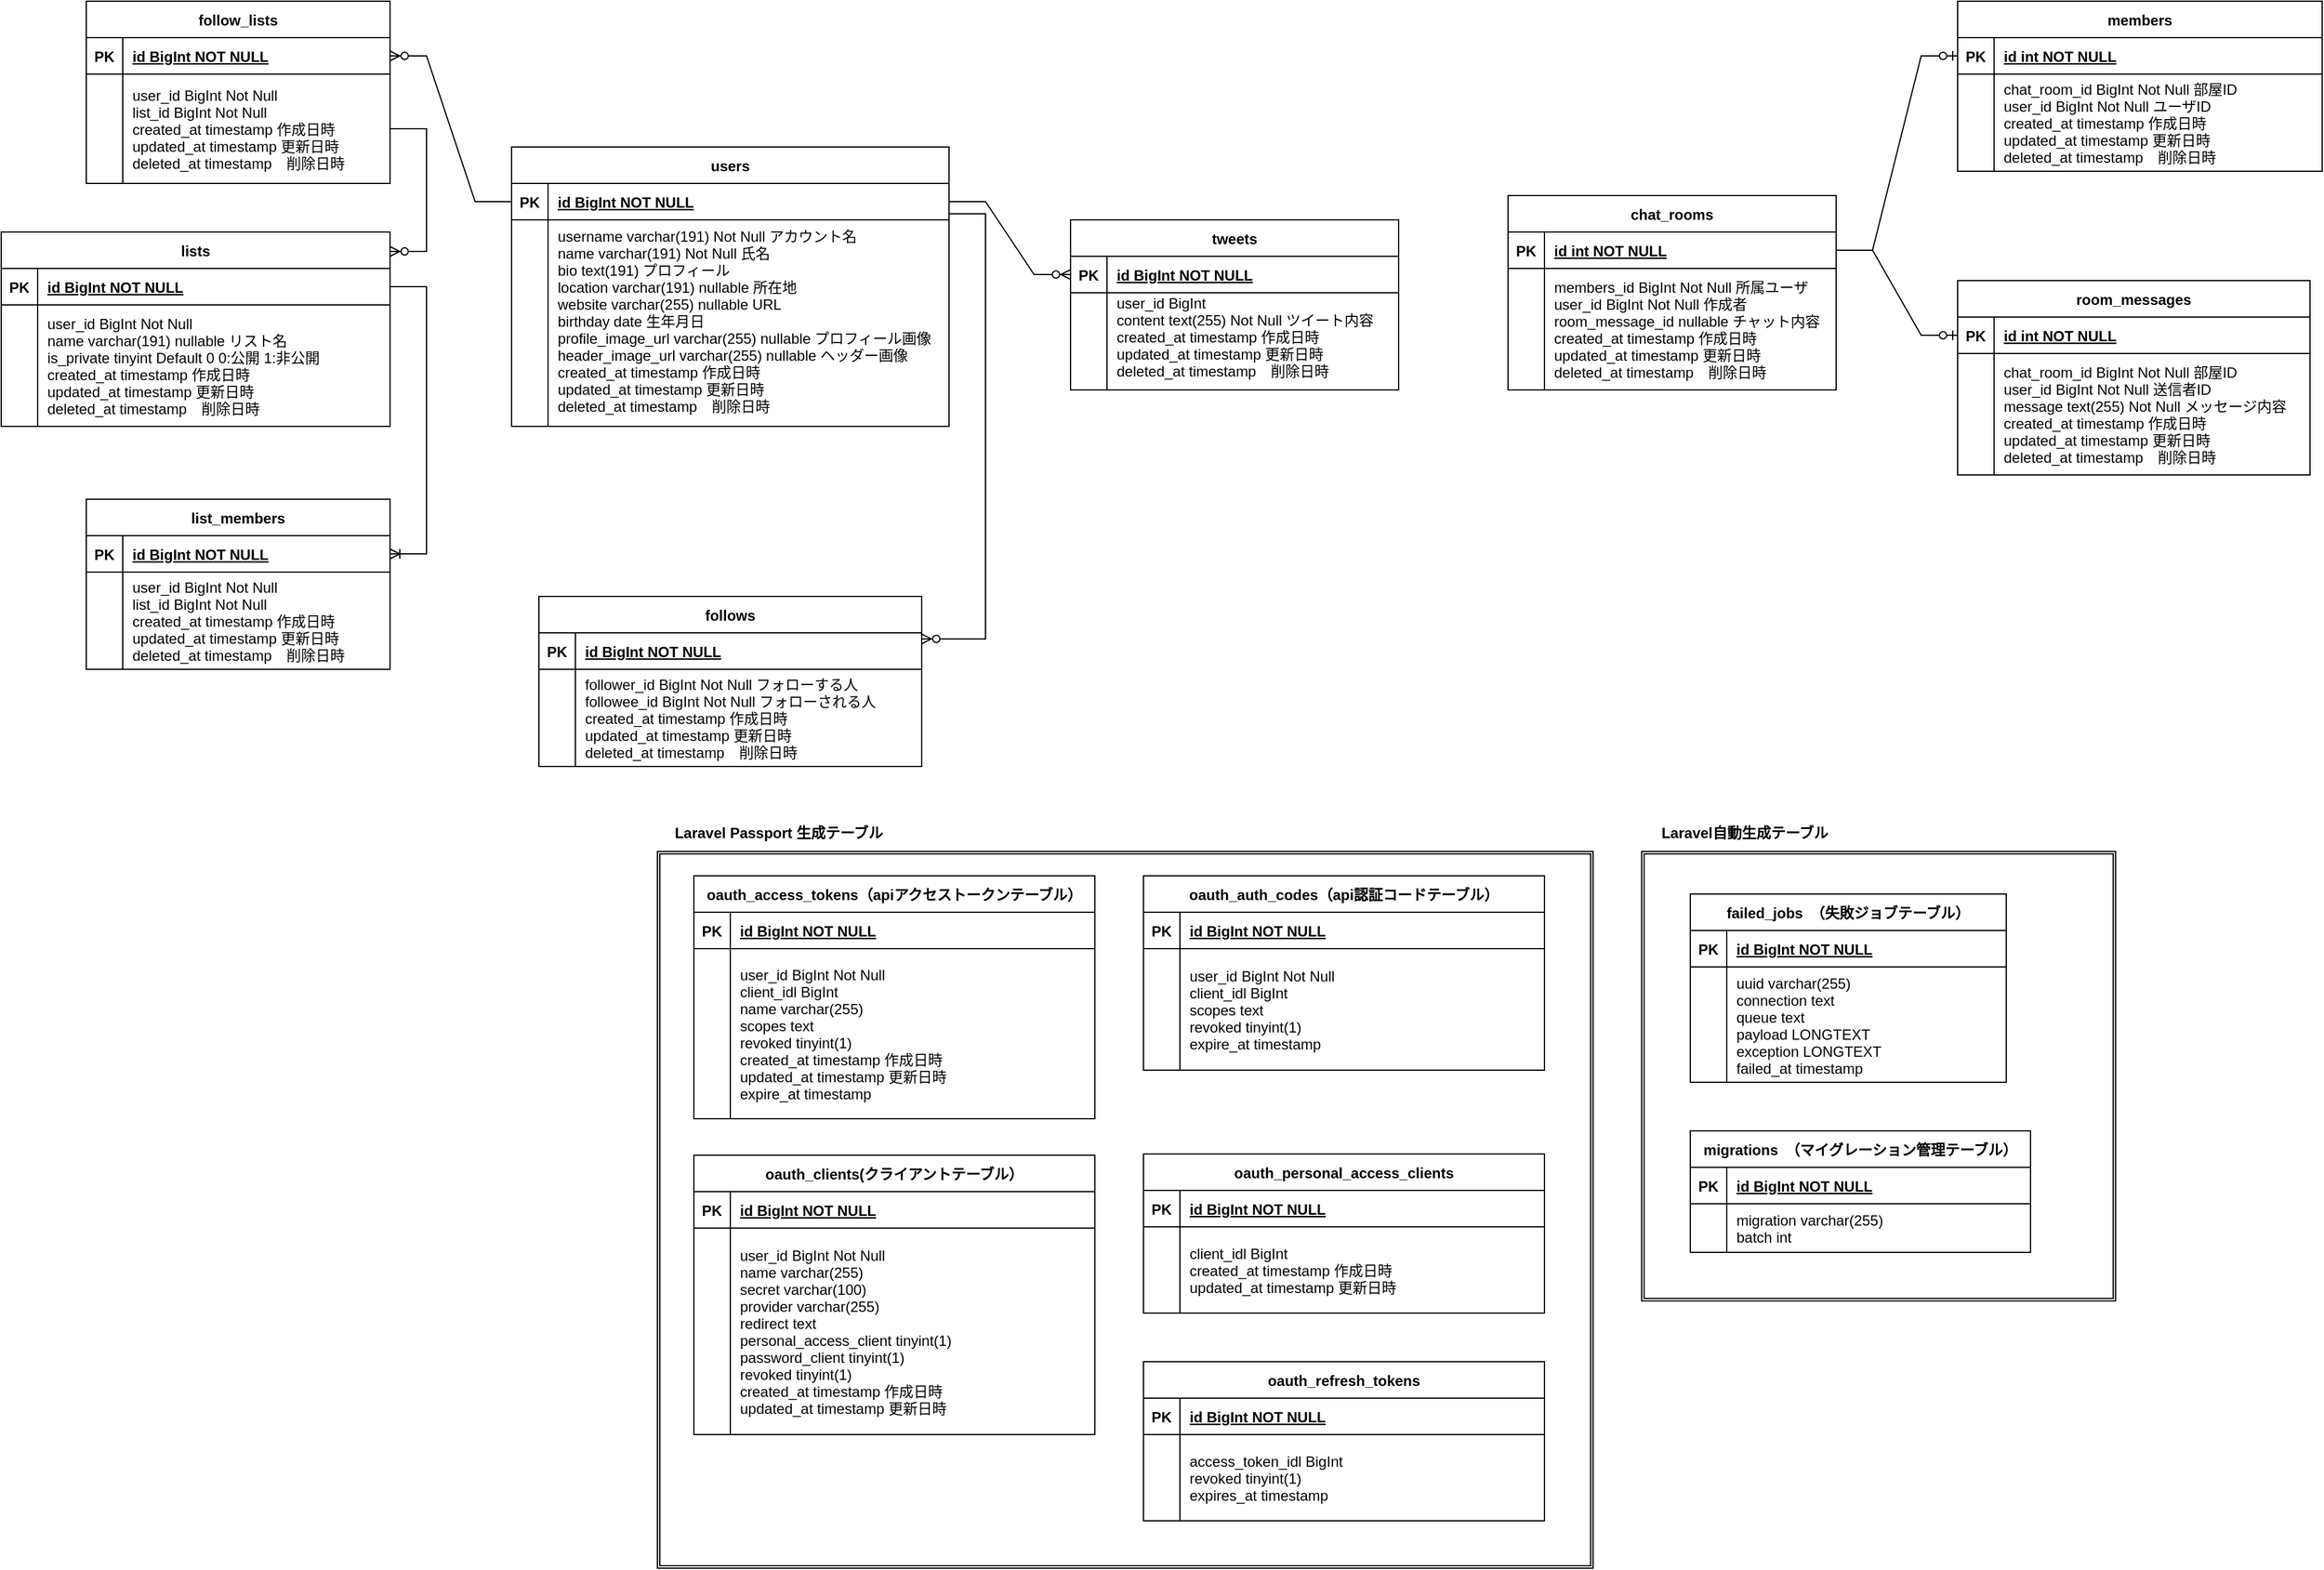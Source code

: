 <mxfile version="22.0.2" type="device">
  <diagram id="R2lEEEUBdFMjLlhIrx00" name="Page-1">
    <mxGraphModel dx="1625" dy="743" grid="1" gridSize="10" guides="1" tooltips="1" connect="1" arrows="1" fold="1" page="1" pageScale="1" pageWidth="850" pageHeight="1100" math="0" shadow="0" extFonts="Permanent Marker^https://fonts.googleapis.com/css?family=Permanent+Marker">
      <root>
        <mxCell id="0" />
        <mxCell id="1" parent="0" />
        <mxCell id="C-vyLk0tnHw3VtMMgP7b-23" value="users" style="shape=table;startSize=30;container=1;collapsible=1;childLayout=tableLayout;fixedRows=1;rowLines=0;fontStyle=1;align=center;resizeLast=1;" parent="1" vertex="1">
          <mxGeometry x="-150" y="220" width="360" height="230" as="geometry" />
        </mxCell>
        <mxCell id="C-vyLk0tnHw3VtMMgP7b-24" value="" style="shape=partialRectangle;collapsible=0;dropTarget=0;pointerEvents=0;fillColor=none;points=[[0,0.5],[1,0.5]];portConstraint=eastwest;top=0;left=0;right=0;bottom=1;" parent="C-vyLk0tnHw3VtMMgP7b-23" vertex="1">
          <mxGeometry y="30" width="360" height="30" as="geometry" />
        </mxCell>
        <mxCell id="C-vyLk0tnHw3VtMMgP7b-25" value="PK" style="shape=partialRectangle;overflow=hidden;connectable=0;fillColor=none;top=0;left=0;bottom=0;right=0;fontStyle=1;" parent="C-vyLk0tnHw3VtMMgP7b-24" vertex="1">
          <mxGeometry width="30" height="30" as="geometry">
            <mxRectangle width="30" height="30" as="alternateBounds" />
          </mxGeometry>
        </mxCell>
        <mxCell id="C-vyLk0tnHw3VtMMgP7b-26" value="id BigInt NOT NULL" style="shape=partialRectangle;overflow=hidden;connectable=0;fillColor=none;top=0;left=0;bottom=0;right=0;align=left;spacingLeft=6;fontStyle=5;" parent="C-vyLk0tnHw3VtMMgP7b-24" vertex="1">
          <mxGeometry x="30" width="330" height="30" as="geometry">
            <mxRectangle width="330" height="30" as="alternateBounds" />
          </mxGeometry>
        </mxCell>
        <mxCell id="C-vyLk0tnHw3VtMMgP7b-27" value="" style="shape=partialRectangle;collapsible=0;dropTarget=0;pointerEvents=0;fillColor=none;points=[[0,0.5],[1,0.5]];portConstraint=eastwest;top=0;left=0;right=0;bottom=0;" parent="C-vyLk0tnHw3VtMMgP7b-23" vertex="1">
          <mxGeometry y="60" width="360" height="170" as="geometry" />
        </mxCell>
        <mxCell id="C-vyLk0tnHw3VtMMgP7b-28" value="" style="shape=partialRectangle;overflow=hidden;connectable=0;fillColor=none;top=0;left=0;bottom=0;right=0;" parent="C-vyLk0tnHw3VtMMgP7b-27" vertex="1">
          <mxGeometry width="30" height="170" as="geometry">
            <mxRectangle width="30" height="170" as="alternateBounds" />
          </mxGeometry>
        </mxCell>
        <mxCell id="C-vyLk0tnHw3VtMMgP7b-29" value="username varchar(191) Not Null アカウント名&#xa;name varchar(191) Not Null 氏名&#xa;bio text(191) プロフィール&#xa;location varchar(191) nullable 所在地&#xa;website varchar(255) nullable URL&#xa;birthday date 生年月日&#xa;profile_image_url varchar(255) nullable プロフィール画像&#xa;header_image_url varchar(255) nullable ヘッダー画像&#xa;created_at timestamp 作成日時&#xa;updated_at timestamp 更新日時&#xa;deleted_at timestamp　削除日時&#xa;" style="shape=partialRectangle;overflow=hidden;connectable=0;fillColor=none;top=0;left=0;bottom=0;right=0;align=left;spacingLeft=6;verticalAlign=top;" parent="C-vyLk0tnHw3VtMMgP7b-27" vertex="1">
          <mxGeometry x="30" width="330" height="170" as="geometry">
            <mxRectangle width="330" height="170" as="alternateBounds" />
          </mxGeometry>
        </mxCell>
        <mxCell id="clYU-NlF_nr-fYcgIuLE-1" value="oauth_access_tokens（apiアクセストークンテーブル）" style="shape=table;startSize=30;container=1;collapsible=1;childLayout=tableLayout;fixedRows=1;rowLines=0;fontStyle=1;align=center;resizeLast=1;" parent="1" vertex="1">
          <mxGeometry y="820" width="330" height="200" as="geometry" />
        </mxCell>
        <mxCell id="clYU-NlF_nr-fYcgIuLE-2" value="" style="shape=partialRectangle;collapsible=0;dropTarget=0;pointerEvents=0;fillColor=none;points=[[0,0.5],[1,0.5]];portConstraint=eastwest;top=0;left=0;right=0;bottom=1;" parent="clYU-NlF_nr-fYcgIuLE-1" vertex="1">
          <mxGeometry y="30" width="330" height="30" as="geometry" />
        </mxCell>
        <mxCell id="clYU-NlF_nr-fYcgIuLE-3" value="PK" style="shape=partialRectangle;overflow=hidden;connectable=0;fillColor=none;top=0;left=0;bottom=0;right=0;fontStyle=1;" parent="clYU-NlF_nr-fYcgIuLE-2" vertex="1">
          <mxGeometry width="30" height="30" as="geometry">
            <mxRectangle width="30" height="30" as="alternateBounds" />
          </mxGeometry>
        </mxCell>
        <mxCell id="clYU-NlF_nr-fYcgIuLE-4" value="id BigInt NOT NULL " style="shape=partialRectangle;overflow=hidden;connectable=0;fillColor=none;top=0;left=0;bottom=0;right=0;align=left;spacingLeft=6;fontStyle=5;" parent="clYU-NlF_nr-fYcgIuLE-2" vertex="1">
          <mxGeometry x="30" width="300" height="30" as="geometry">
            <mxRectangle width="300" height="30" as="alternateBounds" />
          </mxGeometry>
        </mxCell>
        <mxCell id="clYU-NlF_nr-fYcgIuLE-5" value="" style="shape=partialRectangle;collapsible=0;dropTarget=0;pointerEvents=0;fillColor=none;points=[[0,0.5],[1,0.5]];portConstraint=eastwest;top=0;left=0;right=0;bottom=0;" parent="clYU-NlF_nr-fYcgIuLE-1" vertex="1">
          <mxGeometry y="60" width="330" height="140" as="geometry" />
        </mxCell>
        <mxCell id="clYU-NlF_nr-fYcgIuLE-6" value="" style="shape=partialRectangle;overflow=hidden;connectable=0;fillColor=none;top=0;left=0;bottom=0;right=0;" parent="clYU-NlF_nr-fYcgIuLE-5" vertex="1">
          <mxGeometry width="30" height="140" as="geometry">
            <mxRectangle width="30" height="140" as="alternateBounds" />
          </mxGeometry>
        </mxCell>
        <mxCell id="clYU-NlF_nr-fYcgIuLE-7" value="user_id BigInt Not Null&#xa;client_idl BigInt &#xa;name varchar(255)&#xa;scopes text&#xa;revoked tinyint(1) &#xa;created_at timestamp 作成日時&#xa;updated_at timestamp 更新日時&#xa;expire_at timestamp　" style="shape=partialRectangle;overflow=hidden;connectable=0;fillColor=none;top=0;left=0;bottom=0;right=0;align=left;spacingLeft=6;" parent="clYU-NlF_nr-fYcgIuLE-5" vertex="1">
          <mxGeometry x="30" width="300" height="140" as="geometry">
            <mxRectangle width="300" height="140" as="alternateBounds" />
          </mxGeometry>
        </mxCell>
        <mxCell id="clYU-NlF_nr-fYcgIuLE-8" value="oauth_auth_codes（api認証コードテーブル）" style="shape=table;startSize=30;container=1;collapsible=1;childLayout=tableLayout;fixedRows=1;rowLines=0;fontStyle=1;align=center;resizeLast=1;" parent="1" vertex="1">
          <mxGeometry x="370" y="820" width="330" height="160" as="geometry" />
        </mxCell>
        <mxCell id="clYU-NlF_nr-fYcgIuLE-9" value="" style="shape=partialRectangle;collapsible=0;dropTarget=0;pointerEvents=0;fillColor=none;points=[[0,0.5],[1,0.5]];portConstraint=eastwest;top=0;left=0;right=0;bottom=1;" parent="clYU-NlF_nr-fYcgIuLE-8" vertex="1">
          <mxGeometry y="30" width="330" height="30" as="geometry" />
        </mxCell>
        <mxCell id="clYU-NlF_nr-fYcgIuLE-10" value="PK" style="shape=partialRectangle;overflow=hidden;connectable=0;fillColor=none;top=0;left=0;bottom=0;right=0;fontStyle=1;" parent="clYU-NlF_nr-fYcgIuLE-9" vertex="1">
          <mxGeometry width="30" height="30" as="geometry">
            <mxRectangle width="30" height="30" as="alternateBounds" />
          </mxGeometry>
        </mxCell>
        <mxCell id="clYU-NlF_nr-fYcgIuLE-11" value="id BigInt NOT NULL " style="shape=partialRectangle;overflow=hidden;connectable=0;fillColor=none;top=0;left=0;bottom=0;right=0;align=left;spacingLeft=6;fontStyle=5;" parent="clYU-NlF_nr-fYcgIuLE-9" vertex="1">
          <mxGeometry x="30" width="300" height="30" as="geometry">
            <mxRectangle width="300" height="30" as="alternateBounds" />
          </mxGeometry>
        </mxCell>
        <mxCell id="clYU-NlF_nr-fYcgIuLE-12" value="" style="shape=partialRectangle;collapsible=0;dropTarget=0;pointerEvents=0;fillColor=none;points=[[0,0.5],[1,0.5]];portConstraint=eastwest;top=0;left=0;right=0;bottom=0;" parent="clYU-NlF_nr-fYcgIuLE-8" vertex="1">
          <mxGeometry y="60" width="330" height="100" as="geometry" />
        </mxCell>
        <mxCell id="clYU-NlF_nr-fYcgIuLE-13" value="" style="shape=partialRectangle;overflow=hidden;connectable=0;fillColor=none;top=0;left=0;bottom=0;right=0;" parent="clYU-NlF_nr-fYcgIuLE-12" vertex="1">
          <mxGeometry width="30" height="100" as="geometry">
            <mxRectangle width="30" height="100" as="alternateBounds" />
          </mxGeometry>
        </mxCell>
        <mxCell id="clYU-NlF_nr-fYcgIuLE-14" value="user_id BigInt Not Null&#xa;client_idl BigInt &#xa;scopes text&#xa;revoked tinyint(1) &#xa;expire_at timestamp　" style="shape=partialRectangle;overflow=hidden;connectable=0;fillColor=none;top=0;left=0;bottom=0;right=0;align=left;spacingLeft=6;" parent="clYU-NlF_nr-fYcgIuLE-12" vertex="1">
          <mxGeometry x="30" width="300" height="100" as="geometry">
            <mxRectangle width="300" height="100" as="alternateBounds" />
          </mxGeometry>
        </mxCell>
        <mxCell id="clYU-NlF_nr-fYcgIuLE-15" value="oauth_clients(クライアントテーブル）" style="shape=table;startSize=30;container=1;collapsible=1;childLayout=tableLayout;fixedRows=1;rowLines=0;fontStyle=1;align=center;resizeLast=1;" parent="1" vertex="1">
          <mxGeometry y="1050" width="330" height="230" as="geometry" />
        </mxCell>
        <mxCell id="clYU-NlF_nr-fYcgIuLE-16" value="" style="shape=partialRectangle;collapsible=0;dropTarget=0;pointerEvents=0;fillColor=none;points=[[0,0.5],[1,0.5]];portConstraint=eastwest;top=0;left=0;right=0;bottom=1;" parent="clYU-NlF_nr-fYcgIuLE-15" vertex="1">
          <mxGeometry y="30" width="330" height="30" as="geometry" />
        </mxCell>
        <mxCell id="clYU-NlF_nr-fYcgIuLE-17" value="PK" style="shape=partialRectangle;overflow=hidden;connectable=0;fillColor=none;top=0;left=0;bottom=0;right=0;fontStyle=1;" parent="clYU-NlF_nr-fYcgIuLE-16" vertex="1">
          <mxGeometry width="30" height="30" as="geometry">
            <mxRectangle width="30" height="30" as="alternateBounds" />
          </mxGeometry>
        </mxCell>
        <mxCell id="clYU-NlF_nr-fYcgIuLE-18" value="id BigInt NOT NULL " style="shape=partialRectangle;overflow=hidden;connectable=0;fillColor=none;top=0;left=0;bottom=0;right=0;align=left;spacingLeft=6;fontStyle=5;" parent="clYU-NlF_nr-fYcgIuLE-16" vertex="1">
          <mxGeometry x="30" width="300" height="30" as="geometry">
            <mxRectangle width="300" height="30" as="alternateBounds" />
          </mxGeometry>
        </mxCell>
        <mxCell id="clYU-NlF_nr-fYcgIuLE-19" value="" style="shape=partialRectangle;collapsible=0;dropTarget=0;pointerEvents=0;fillColor=none;points=[[0,0.5],[1,0.5]];portConstraint=eastwest;top=0;left=0;right=0;bottom=0;" parent="clYU-NlF_nr-fYcgIuLE-15" vertex="1">
          <mxGeometry y="60" width="330" height="170" as="geometry" />
        </mxCell>
        <mxCell id="clYU-NlF_nr-fYcgIuLE-20" value="" style="shape=partialRectangle;overflow=hidden;connectable=0;fillColor=none;top=0;left=0;bottom=0;right=0;" parent="clYU-NlF_nr-fYcgIuLE-19" vertex="1">
          <mxGeometry width="30" height="170" as="geometry">
            <mxRectangle width="30" height="170" as="alternateBounds" />
          </mxGeometry>
        </mxCell>
        <mxCell id="clYU-NlF_nr-fYcgIuLE-21" value="user_id BigInt Not Null&#xa;name varchar(255)&#xa;secret varchar(100)&#xa;provider varchar(255)&#xa;redirect text&#xa;personal_access_client tinyint(1)&#xa;password_client tinyint(1)&#xa;revoked tinyint(1) &#xa;created_at timestamp 作成日時&#xa;updated_at timestamp 更新日時" style="shape=partialRectangle;overflow=hidden;connectable=0;fillColor=none;top=0;left=0;bottom=0;right=0;align=left;spacingLeft=6;" parent="clYU-NlF_nr-fYcgIuLE-19" vertex="1">
          <mxGeometry x="30" width="300" height="170" as="geometry">
            <mxRectangle width="300" height="170" as="alternateBounds" />
          </mxGeometry>
        </mxCell>
        <mxCell id="clYU-NlF_nr-fYcgIuLE-22" value="oauth_personal_access_clients" style="shape=table;startSize=30;container=1;collapsible=1;childLayout=tableLayout;fixedRows=1;rowLines=0;fontStyle=1;align=center;resizeLast=1;" parent="1" vertex="1">
          <mxGeometry x="370" y="1049" width="330" height="131" as="geometry" />
        </mxCell>
        <mxCell id="clYU-NlF_nr-fYcgIuLE-23" value="" style="shape=partialRectangle;collapsible=0;dropTarget=0;pointerEvents=0;fillColor=none;points=[[0,0.5],[1,0.5]];portConstraint=eastwest;top=0;left=0;right=0;bottom=1;" parent="clYU-NlF_nr-fYcgIuLE-22" vertex="1">
          <mxGeometry y="30" width="330" height="30" as="geometry" />
        </mxCell>
        <mxCell id="clYU-NlF_nr-fYcgIuLE-24" value="PK" style="shape=partialRectangle;overflow=hidden;connectable=0;fillColor=none;top=0;left=0;bottom=0;right=0;fontStyle=1;" parent="clYU-NlF_nr-fYcgIuLE-23" vertex="1">
          <mxGeometry width="30" height="30" as="geometry">
            <mxRectangle width="30" height="30" as="alternateBounds" />
          </mxGeometry>
        </mxCell>
        <mxCell id="clYU-NlF_nr-fYcgIuLE-25" value="id BigInt NOT NULL " style="shape=partialRectangle;overflow=hidden;connectable=0;fillColor=none;top=0;left=0;bottom=0;right=0;align=left;spacingLeft=6;fontStyle=5;" parent="clYU-NlF_nr-fYcgIuLE-23" vertex="1">
          <mxGeometry x="30" width="300" height="30" as="geometry">
            <mxRectangle width="300" height="30" as="alternateBounds" />
          </mxGeometry>
        </mxCell>
        <mxCell id="clYU-NlF_nr-fYcgIuLE-26" value="" style="shape=partialRectangle;collapsible=0;dropTarget=0;pointerEvents=0;fillColor=none;points=[[0,0.5],[1,0.5]];portConstraint=eastwest;top=0;left=0;right=0;bottom=0;" parent="clYU-NlF_nr-fYcgIuLE-22" vertex="1">
          <mxGeometry y="60" width="330" height="71" as="geometry" />
        </mxCell>
        <mxCell id="clYU-NlF_nr-fYcgIuLE-27" value="" style="shape=partialRectangle;overflow=hidden;connectable=0;fillColor=none;top=0;left=0;bottom=0;right=0;" parent="clYU-NlF_nr-fYcgIuLE-26" vertex="1">
          <mxGeometry width="30" height="71" as="geometry">
            <mxRectangle width="30" height="71" as="alternateBounds" />
          </mxGeometry>
        </mxCell>
        <mxCell id="clYU-NlF_nr-fYcgIuLE-28" value="client_idl BigInt &#xa;created_at timestamp 作成日時&#xa;updated_at timestamp 更新日時　" style="shape=partialRectangle;overflow=hidden;connectable=0;fillColor=none;top=0;left=0;bottom=0;right=0;align=left;spacingLeft=6;" parent="clYU-NlF_nr-fYcgIuLE-26" vertex="1">
          <mxGeometry x="30" width="300" height="71" as="geometry">
            <mxRectangle width="300" height="71" as="alternateBounds" />
          </mxGeometry>
        </mxCell>
        <mxCell id="clYU-NlF_nr-fYcgIuLE-29" value="oauth_refresh_tokens" style="shape=table;startSize=30;container=1;collapsible=1;childLayout=tableLayout;fixedRows=1;rowLines=0;fontStyle=1;align=center;resizeLast=1;" parent="1" vertex="1">
          <mxGeometry x="370" y="1220" width="330" height="131" as="geometry" />
        </mxCell>
        <mxCell id="clYU-NlF_nr-fYcgIuLE-30" value="" style="shape=partialRectangle;collapsible=0;dropTarget=0;pointerEvents=0;fillColor=none;points=[[0,0.5],[1,0.5]];portConstraint=eastwest;top=0;left=0;right=0;bottom=1;" parent="clYU-NlF_nr-fYcgIuLE-29" vertex="1">
          <mxGeometry y="30" width="330" height="30" as="geometry" />
        </mxCell>
        <mxCell id="clYU-NlF_nr-fYcgIuLE-31" value="PK" style="shape=partialRectangle;overflow=hidden;connectable=0;fillColor=none;top=0;left=0;bottom=0;right=0;fontStyle=1;" parent="clYU-NlF_nr-fYcgIuLE-30" vertex="1">
          <mxGeometry width="30" height="30" as="geometry">
            <mxRectangle width="30" height="30" as="alternateBounds" />
          </mxGeometry>
        </mxCell>
        <mxCell id="clYU-NlF_nr-fYcgIuLE-32" value="id BigInt NOT NULL " style="shape=partialRectangle;overflow=hidden;connectable=0;fillColor=none;top=0;left=0;bottom=0;right=0;align=left;spacingLeft=6;fontStyle=5;" parent="clYU-NlF_nr-fYcgIuLE-30" vertex="1">
          <mxGeometry x="30" width="300" height="30" as="geometry">
            <mxRectangle width="300" height="30" as="alternateBounds" />
          </mxGeometry>
        </mxCell>
        <mxCell id="clYU-NlF_nr-fYcgIuLE-33" value="" style="shape=partialRectangle;collapsible=0;dropTarget=0;pointerEvents=0;fillColor=none;points=[[0,0.5],[1,0.5]];portConstraint=eastwest;top=0;left=0;right=0;bottom=0;" parent="clYU-NlF_nr-fYcgIuLE-29" vertex="1">
          <mxGeometry y="60" width="330" height="71" as="geometry" />
        </mxCell>
        <mxCell id="clYU-NlF_nr-fYcgIuLE-34" value="" style="shape=partialRectangle;overflow=hidden;connectable=0;fillColor=none;top=0;left=0;bottom=0;right=0;" parent="clYU-NlF_nr-fYcgIuLE-33" vertex="1">
          <mxGeometry width="30" height="71" as="geometry">
            <mxRectangle width="30" height="71" as="alternateBounds" />
          </mxGeometry>
        </mxCell>
        <mxCell id="clYU-NlF_nr-fYcgIuLE-35" value="access_token_idl BigInt &#xa;revoked tinyint(1) &#xa;expires_at timestamp　" style="shape=partialRectangle;overflow=hidden;connectable=0;fillColor=none;top=0;left=0;bottom=0;right=0;align=left;spacingLeft=6;" parent="clYU-NlF_nr-fYcgIuLE-33" vertex="1">
          <mxGeometry x="30" width="300" height="71" as="geometry">
            <mxRectangle width="300" height="71" as="alternateBounds" />
          </mxGeometry>
        </mxCell>
        <mxCell id="clYU-NlF_nr-fYcgIuLE-36" value="" style="shape=ext;double=1;rounded=0;whiteSpace=wrap;html=1;fillColor=none;" parent="1" vertex="1">
          <mxGeometry x="-30" y="800" width="770" height="590" as="geometry" />
        </mxCell>
        <mxCell id="clYU-NlF_nr-fYcgIuLE-37" value="Laravel Passport 生成テーブル" style="text;html=1;strokeColor=none;fillColor=none;align=center;verticalAlign=middle;whiteSpace=wrap;rounded=0;fontStyle=1" parent="1" vertex="1">
          <mxGeometry x="-30" y="770" width="200" height="30" as="geometry" />
        </mxCell>
        <mxCell id="clYU-NlF_nr-fYcgIuLE-38" value="failed_jobs　（失敗ジョブテーブル）" style="shape=table;startSize=30;container=1;collapsible=1;childLayout=tableLayout;fixedRows=1;rowLines=0;fontStyle=1;align=center;resizeLast=1;" parent="1" vertex="1">
          <mxGeometry x="820" y="835" width="260" height="155" as="geometry" />
        </mxCell>
        <mxCell id="clYU-NlF_nr-fYcgIuLE-39" value="" style="shape=partialRectangle;collapsible=0;dropTarget=0;pointerEvents=0;fillColor=none;points=[[0,0.5],[1,0.5]];portConstraint=eastwest;top=0;left=0;right=0;bottom=1;" parent="clYU-NlF_nr-fYcgIuLE-38" vertex="1">
          <mxGeometry y="30" width="260" height="30" as="geometry" />
        </mxCell>
        <mxCell id="clYU-NlF_nr-fYcgIuLE-40" value="PK" style="shape=partialRectangle;overflow=hidden;connectable=0;fillColor=none;top=0;left=0;bottom=0;right=0;fontStyle=1;" parent="clYU-NlF_nr-fYcgIuLE-39" vertex="1">
          <mxGeometry width="30" height="30" as="geometry">
            <mxRectangle width="30" height="30" as="alternateBounds" />
          </mxGeometry>
        </mxCell>
        <mxCell id="clYU-NlF_nr-fYcgIuLE-41" value="id BigInt NOT NULL " style="shape=partialRectangle;overflow=hidden;connectable=0;fillColor=none;top=0;left=0;bottom=0;right=0;align=left;spacingLeft=6;fontStyle=5;" parent="clYU-NlF_nr-fYcgIuLE-39" vertex="1">
          <mxGeometry x="30" width="230" height="30" as="geometry">
            <mxRectangle width="230" height="30" as="alternateBounds" />
          </mxGeometry>
        </mxCell>
        <mxCell id="clYU-NlF_nr-fYcgIuLE-42" value="" style="shape=partialRectangle;collapsible=0;dropTarget=0;pointerEvents=0;fillColor=none;points=[[0,0.5],[1,0.5]];portConstraint=eastwest;top=0;left=0;right=0;bottom=0;" parent="clYU-NlF_nr-fYcgIuLE-38" vertex="1">
          <mxGeometry y="60" width="260" height="95" as="geometry" />
        </mxCell>
        <mxCell id="clYU-NlF_nr-fYcgIuLE-43" value="" style="shape=partialRectangle;overflow=hidden;connectable=0;fillColor=none;top=0;left=0;bottom=0;right=0;" parent="clYU-NlF_nr-fYcgIuLE-42" vertex="1">
          <mxGeometry width="30" height="95" as="geometry">
            <mxRectangle width="30" height="95" as="alternateBounds" />
          </mxGeometry>
        </mxCell>
        <mxCell id="clYU-NlF_nr-fYcgIuLE-44" value="uuid varchar(255)&#xa;connection text&#xa;queue text &#xa;payload LONGTEXT&#xa;exception LONGTEXT&#xa;failed_at timestamp" style="shape=partialRectangle;overflow=hidden;connectable=0;fillColor=none;top=0;left=0;bottom=0;right=0;align=left;spacingLeft=6;verticalAlign=top;" parent="clYU-NlF_nr-fYcgIuLE-42" vertex="1">
          <mxGeometry x="30" width="230" height="95" as="geometry">
            <mxRectangle width="230" height="95" as="alternateBounds" />
          </mxGeometry>
        </mxCell>
        <mxCell id="clYU-NlF_nr-fYcgIuLE-45" value="migrations　（マイグレーション管理テーブル）" style="shape=table;startSize=30;container=1;collapsible=1;childLayout=tableLayout;fixedRows=1;rowLines=0;fontStyle=1;align=center;resizeLast=1;" parent="1" vertex="1">
          <mxGeometry x="820" y="1030" width="280" height="100" as="geometry" />
        </mxCell>
        <mxCell id="clYU-NlF_nr-fYcgIuLE-46" value="" style="shape=partialRectangle;collapsible=0;dropTarget=0;pointerEvents=0;fillColor=none;points=[[0,0.5],[1,0.5]];portConstraint=eastwest;top=0;left=0;right=0;bottom=1;" parent="clYU-NlF_nr-fYcgIuLE-45" vertex="1">
          <mxGeometry y="30" width="280" height="30" as="geometry" />
        </mxCell>
        <mxCell id="clYU-NlF_nr-fYcgIuLE-47" value="PK" style="shape=partialRectangle;overflow=hidden;connectable=0;fillColor=none;top=0;left=0;bottom=0;right=0;fontStyle=1;" parent="clYU-NlF_nr-fYcgIuLE-46" vertex="1">
          <mxGeometry width="30" height="30" as="geometry">
            <mxRectangle width="30" height="30" as="alternateBounds" />
          </mxGeometry>
        </mxCell>
        <mxCell id="clYU-NlF_nr-fYcgIuLE-48" value="id BigInt NOT NULL " style="shape=partialRectangle;overflow=hidden;connectable=0;fillColor=none;top=0;left=0;bottom=0;right=0;align=left;spacingLeft=6;fontStyle=5;" parent="clYU-NlF_nr-fYcgIuLE-46" vertex="1">
          <mxGeometry x="30" width="250" height="30" as="geometry">
            <mxRectangle width="250" height="30" as="alternateBounds" />
          </mxGeometry>
        </mxCell>
        <mxCell id="clYU-NlF_nr-fYcgIuLE-49" value="" style="shape=partialRectangle;collapsible=0;dropTarget=0;pointerEvents=0;fillColor=none;points=[[0,0.5],[1,0.5]];portConstraint=eastwest;top=0;left=0;right=0;bottom=0;" parent="clYU-NlF_nr-fYcgIuLE-45" vertex="1">
          <mxGeometry y="60" width="280" height="40" as="geometry" />
        </mxCell>
        <mxCell id="clYU-NlF_nr-fYcgIuLE-50" value="" style="shape=partialRectangle;overflow=hidden;connectable=0;fillColor=none;top=0;left=0;bottom=0;right=0;" parent="clYU-NlF_nr-fYcgIuLE-49" vertex="1">
          <mxGeometry width="30" height="40" as="geometry">
            <mxRectangle width="30" height="40" as="alternateBounds" />
          </mxGeometry>
        </mxCell>
        <mxCell id="clYU-NlF_nr-fYcgIuLE-51" value="migration varchar(255)&#xa;batch int" style="shape=partialRectangle;overflow=hidden;connectable=0;fillColor=none;top=0;left=0;bottom=0;right=0;align=left;spacingLeft=6;verticalAlign=top;" parent="clYU-NlF_nr-fYcgIuLE-49" vertex="1">
          <mxGeometry x="30" width="250" height="40" as="geometry">
            <mxRectangle width="250" height="40" as="alternateBounds" />
          </mxGeometry>
        </mxCell>
        <mxCell id="clYU-NlF_nr-fYcgIuLE-52" value="" style="shape=ext;double=1;rounded=0;whiteSpace=wrap;html=1;fillColor=none;" parent="1" vertex="1">
          <mxGeometry x="780" y="800" width="390" height="370" as="geometry" />
        </mxCell>
        <mxCell id="clYU-NlF_nr-fYcgIuLE-53" value="Laravel自動生成テーブル" style="text;html=1;strokeColor=none;fillColor=none;align=center;verticalAlign=middle;whiteSpace=wrap;rounded=0;fontStyle=1" parent="1" vertex="1">
          <mxGeometry x="780" y="770" width="170" height="30" as="geometry" />
        </mxCell>
        <mxCell id="clYU-NlF_nr-fYcgIuLE-54" value="tweets" style="shape=table;startSize=30;container=1;collapsible=1;childLayout=tableLayout;fixedRows=1;rowLines=0;fontStyle=1;align=center;resizeLast=1;" parent="1" vertex="1">
          <mxGeometry x="310" y="280" width="270" height="140" as="geometry" />
        </mxCell>
        <mxCell id="clYU-NlF_nr-fYcgIuLE-55" value="" style="shape=partialRectangle;collapsible=0;dropTarget=0;pointerEvents=0;fillColor=none;points=[[0,0.5],[1,0.5]];portConstraint=eastwest;top=0;left=0;right=0;bottom=1;" parent="clYU-NlF_nr-fYcgIuLE-54" vertex="1">
          <mxGeometry y="30" width="270" height="30" as="geometry" />
        </mxCell>
        <mxCell id="clYU-NlF_nr-fYcgIuLE-56" value="PK" style="shape=partialRectangle;overflow=hidden;connectable=0;fillColor=none;top=0;left=0;bottom=0;right=0;fontStyle=1;" parent="clYU-NlF_nr-fYcgIuLE-55" vertex="1">
          <mxGeometry width="30" height="30" as="geometry">
            <mxRectangle width="30" height="30" as="alternateBounds" />
          </mxGeometry>
        </mxCell>
        <mxCell id="clYU-NlF_nr-fYcgIuLE-57" value="id BigInt NOT NULL " style="shape=partialRectangle;overflow=hidden;connectable=0;fillColor=none;top=0;left=0;bottom=0;right=0;align=left;spacingLeft=6;fontStyle=5;" parent="clYU-NlF_nr-fYcgIuLE-55" vertex="1">
          <mxGeometry x="30" width="240" height="30" as="geometry">
            <mxRectangle width="240" height="30" as="alternateBounds" />
          </mxGeometry>
        </mxCell>
        <mxCell id="clYU-NlF_nr-fYcgIuLE-58" value="" style="shape=partialRectangle;collapsible=0;dropTarget=0;pointerEvents=0;fillColor=none;points=[[0,0.5],[1,0.5]];portConstraint=eastwest;top=0;left=0;right=0;bottom=0;" parent="clYU-NlF_nr-fYcgIuLE-54" vertex="1">
          <mxGeometry y="60" width="270" height="80" as="geometry" />
        </mxCell>
        <mxCell id="clYU-NlF_nr-fYcgIuLE-59" value="" style="shape=partialRectangle;overflow=hidden;connectable=0;fillColor=none;top=0;left=0;bottom=0;right=0;" parent="clYU-NlF_nr-fYcgIuLE-58" vertex="1">
          <mxGeometry width="30" height="80" as="geometry">
            <mxRectangle width="30" height="80" as="alternateBounds" />
          </mxGeometry>
        </mxCell>
        <mxCell id="clYU-NlF_nr-fYcgIuLE-60" value="user_id BigInt&#xa;content text(255) Not Null ツイート内容&#xa;created_at timestamp 作成日時&#xa;updated_at timestamp 更新日時&#xa;deleted_at timestamp　削除日時&#xa;" style="shape=partialRectangle;overflow=hidden;connectable=0;fillColor=none;top=0;left=0;bottom=0;right=0;align=left;spacingLeft=6;" parent="clYU-NlF_nr-fYcgIuLE-58" vertex="1">
          <mxGeometry x="30" width="240" height="80" as="geometry">
            <mxRectangle width="240" height="80" as="alternateBounds" />
          </mxGeometry>
        </mxCell>
        <mxCell id="clYU-NlF_nr-fYcgIuLE-67" value="follow_lists" style="shape=table;startSize=30;container=1;collapsible=1;childLayout=tableLayout;fixedRows=1;rowLines=0;fontStyle=1;align=center;resizeLast=1;" parent="1" vertex="1">
          <mxGeometry x="-500" y="100" width="250" height="150" as="geometry" />
        </mxCell>
        <mxCell id="clYU-NlF_nr-fYcgIuLE-68" value="" style="shape=partialRectangle;collapsible=0;dropTarget=0;pointerEvents=0;fillColor=none;points=[[0,0.5],[1,0.5]];portConstraint=eastwest;top=0;left=0;right=0;bottom=1;" parent="clYU-NlF_nr-fYcgIuLE-67" vertex="1">
          <mxGeometry y="30" width="250" height="30" as="geometry" />
        </mxCell>
        <mxCell id="clYU-NlF_nr-fYcgIuLE-69" value="PK" style="shape=partialRectangle;overflow=hidden;connectable=0;fillColor=none;top=0;left=0;bottom=0;right=0;fontStyle=1;" parent="clYU-NlF_nr-fYcgIuLE-68" vertex="1">
          <mxGeometry width="30" height="30" as="geometry">
            <mxRectangle width="30" height="30" as="alternateBounds" />
          </mxGeometry>
        </mxCell>
        <mxCell id="clYU-NlF_nr-fYcgIuLE-70" value="id BigInt NOT NULL " style="shape=partialRectangle;overflow=hidden;connectable=0;fillColor=none;top=0;left=0;bottom=0;right=0;align=left;spacingLeft=6;fontStyle=5;" parent="clYU-NlF_nr-fYcgIuLE-68" vertex="1">
          <mxGeometry x="30" width="220" height="30" as="geometry">
            <mxRectangle width="220" height="30" as="alternateBounds" />
          </mxGeometry>
        </mxCell>
        <mxCell id="clYU-NlF_nr-fYcgIuLE-71" value="" style="shape=partialRectangle;collapsible=0;dropTarget=0;pointerEvents=0;fillColor=none;points=[[0,0.5],[1,0.5]];portConstraint=eastwest;top=0;left=0;right=0;bottom=0;" parent="clYU-NlF_nr-fYcgIuLE-67" vertex="1">
          <mxGeometry y="60" width="250" height="90" as="geometry" />
        </mxCell>
        <mxCell id="clYU-NlF_nr-fYcgIuLE-72" value="" style="shape=partialRectangle;overflow=hidden;connectable=0;fillColor=none;top=0;left=0;bottom=0;right=0;" parent="clYU-NlF_nr-fYcgIuLE-71" vertex="1">
          <mxGeometry width="30" height="90" as="geometry">
            <mxRectangle width="30" height="90" as="alternateBounds" />
          </mxGeometry>
        </mxCell>
        <mxCell id="clYU-NlF_nr-fYcgIuLE-73" value="user_id BigInt Not Null&#xa;list_id BigInt Not Null&#xa;created_at timestamp 作成日時&#xa;updated_at timestamp 更新日時&#xa;deleted_at timestamp　削除日時" style="shape=partialRectangle;overflow=hidden;connectable=0;fillColor=none;top=0;left=0;bottom=0;right=0;align=left;spacingLeft=6;" parent="clYU-NlF_nr-fYcgIuLE-71" vertex="1">
          <mxGeometry x="30" width="220" height="90" as="geometry">
            <mxRectangle width="220" height="90" as="alternateBounds" />
          </mxGeometry>
        </mxCell>
        <mxCell id="qPZdSeg4sx4b9ADsr6X--1" value="" style="edgeStyle=entityRelationEdgeStyle;fontSize=12;html=1;endArrow=ERzeroToMany;endFill=1;rounded=0;exitX=1;exitY=0.5;exitDx=0;exitDy=0;entryX=0;entryY=0.5;entryDx=0;entryDy=0;" edge="1" parent="1" source="C-vyLk0tnHw3VtMMgP7b-24" target="clYU-NlF_nr-fYcgIuLE-55">
          <mxGeometry width="100" height="100" relative="1" as="geometry">
            <mxPoint x="230" y="350" as="sourcePoint" />
            <mxPoint x="330" y="250" as="targetPoint" />
          </mxGeometry>
        </mxCell>
        <mxCell id="qPZdSeg4sx4b9ADsr6X--2" value="" style="edgeStyle=entityRelationEdgeStyle;fontSize=12;html=1;endArrow=ERzeroToMany;endFill=1;rounded=0;exitX=0;exitY=0.5;exitDx=0;exitDy=0;entryX=1;entryY=0.5;entryDx=0;entryDy=0;" edge="1" parent="1" source="C-vyLk0tnHw3VtMMgP7b-24" target="clYU-NlF_nr-fYcgIuLE-68">
          <mxGeometry width="100" height="100" relative="1" as="geometry">
            <mxPoint x="-260" y="320" as="sourcePoint" />
            <mxPoint x="-160" y="380" as="targetPoint" />
          </mxGeometry>
        </mxCell>
        <mxCell id="qPZdSeg4sx4b9ADsr6X--3" value="list_members" style="shape=table;startSize=30;container=1;collapsible=1;childLayout=tableLayout;fixedRows=1;rowLines=0;fontStyle=1;align=center;resizeLast=1;" vertex="1" parent="1">
          <mxGeometry x="-500" y="510" width="250" height="140" as="geometry" />
        </mxCell>
        <mxCell id="qPZdSeg4sx4b9ADsr6X--4" value="" style="shape=partialRectangle;collapsible=0;dropTarget=0;pointerEvents=0;fillColor=none;points=[[0,0.5],[1,0.5]];portConstraint=eastwest;top=0;left=0;right=0;bottom=1;" vertex="1" parent="qPZdSeg4sx4b9ADsr6X--3">
          <mxGeometry y="30" width="250" height="30" as="geometry" />
        </mxCell>
        <mxCell id="qPZdSeg4sx4b9ADsr6X--5" value="PK" style="shape=partialRectangle;overflow=hidden;connectable=0;fillColor=none;top=0;left=0;bottom=0;right=0;fontStyle=1;" vertex="1" parent="qPZdSeg4sx4b9ADsr6X--4">
          <mxGeometry width="30" height="30" as="geometry">
            <mxRectangle width="30" height="30" as="alternateBounds" />
          </mxGeometry>
        </mxCell>
        <mxCell id="qPZdSeg4sx4b9ADsr6X--6" value="id BigInt NOT NULL " style="shape=partialRectangle;overflow=hidden;connectable=0;fillColor=none;top=0;left=0;bottom=0;right=0;align=left;spacingLeft=6;fontStyle=5;" vertex="1" parent="qPZdSeg4sx4b9ADsr6X--4">
          <mxGeometry x="30" width="220" height="30" as="geometry">
            <mxRectangle width="220" height="30" as="alternateBounds" />
          </mxGeometry>
        </mxCell>
        <mxCell id="qPZdSeg4sx4b9ADsr6X--7" value="" style="shape=partialRectangle;collapsible=0;dropTarget=0;pointerEvents=0;fillColor=none;points=[[0,0.5],[1,0.5]];portConstraint=eastwest;top=0;left=0;right=0;bottom=0;" vertex="1" parent="qPZdSeg4sx4b9ADsr6X--3">
          <mxGeometry y="60" width="250" height="80" as="geometry" />
        </mxCell>
        <mxCell id="qPZdSeg4sx4b9ADsr6X--8" value="" style="shape=partialRectangle;overflow=hidden;connectable=0;fillColor=none;top=0;left=0;bottom=0;right=0;" vertex="1" parent="qPZdSeg4sx4b9ADsr6X--7">
          <mxGeometry width="30" height="80" as="geometry">
            <mxRectangle width="30" height="80" as="alternateBounds" />
          </mxGeometry>
        </mxCell>
        <mxCell id="qPZdSeg4sx4b9ADsr6X--9" value="user_id BigInt Not Null&#xa;list_id BigInt Not Null&#xa;created_at timestamp 作成日時&#xa;updated_at timestamp 更新日時&#xa;deleted_at timestamp　削除日時" style="shape=partialRectangle;overflow=hidden;connectable=0;fillColor=none;top=0;left=0;bottom=0;right=0;align=left;spacingLeft=6;" vertex="1" parent="qPZdSeg4sx4b9ADsr6X--7">
          <mxGeometry x="30" width="220" height="80" as="geometry">
            <mxRectangle width="220" height="80" as="alternateBounds" />
          </mxGeometry>
        </mxCell>
        <mxCell id="qPZdSeg4sx4b9ADsr6X--13" value="follows" style="shape=table;startSize=30;container=1;collapsible=1;childLayout=tableLayout;fixedRows=1;rowLines=0;fontStyle=1;align=center;resizeLast=1;" vertex="1" parent="1">
          <mxGeometry x="-127.5" y="590" width="315" height="140" as="geometry" />
        </mxCell>
        <mxCell id="qPZdSeg4sx4b9ADsr6X--14" value="" style="shape=partialRectangle;collapsible=0;dropTarget=0;pointerEvents=0;fillColor=none;points=[[0,0.5],[1,0.5]];portConstraint=eastwest;top=0;left=0;right=0;bottom=1;" vertex="1" parent="qPZdSeg4sx4b9ADsr6X--13">
          <mxGeometry y="30" width="315" height="30" as="geometry" />
        </mxCell>
        <mxCell id="qPZdSeg4sx4b9ADsr6X--15" value="PK" style="shape=partialRectangle;overflow=hidden;connectable=0;fillColor=none;top=0;left=0;bottom=0;right=0;fontStyle=1;" vertex="1" parent="qPZdSeg4sx4b9ADsr6X--14">
          <mxGeometry width="30" height="30" as="geometry">
            <mxRectangle width="30" height="30" as="alternateBounds" />
          </mxGeometry>
        </mxCell>
        <mxCell id="qPZdSeg4sx4b9ADsr6X--16" value="id BigInt NOT NULL" style="shape=partialRectangle;overflow=hidden;connectable=0;fillColor=none;top=0;left=0;bottom=0;right=0;align=left;spacingLeft=6;fontStyle=5;" vertex="1" parent="qPZdSeg4sx4b9ADsr6X--14">
          <mxGeometry x="30" width="285" height="30" as="geometry">
            <mxRectangle width="285" height="30" as="alternateBounds" />
          </mxGeometry>
        </mxCell>
        <mxCell id="qPZdSeg4sx4b9ADsr6X--17" value="" style="shape=partialRectangle;collapsible=0;dropTarget=0;pointerEvents=0;fillColor=none;points=[[0,0.5],[1,0.5]];portConstraint=eastwest;top=0;left=0;right=0;bottom=0;" vertex="1" parent="qPZdSeg4sx4b9ADsr6X--13">
          <mxGeometry y="60" width="315" height="80" as="geometry" />
        </mxCell>
        <mxCell id="qPZdSeg4sx4b9ADsr6X--18" value="" style="shape=partialRectangle;overflow=hidden;connectable=0;fillColor=none;top=0;left=0;bottom=0;right=0;" vertex="1" parent="qPZdSeg4sx4b9ADsr6X--17">
          <mxGeometry width="30" height="80" as="geometry">
            <mxRectangle width="30" height="80" as="alternateBounds" />
          </mxGeometry>
        </mxCell>
        <mxCell id="qPZdSeg4sx4b9ADsr6X--19" value="follower_id BigInt Not Null フォローする人&#xa;followee_id BigInt Not Null フォローされる人&#xa;created_at timestamp 作成日時&#xa;updated_at timestamp 更新日時&#xa;deleted_at timestamp　削除日時" style="shape=partialRectangle;overflow=hidden;connectable=0;fillColor=none;top=0;left=0;bottom=0;right=0;align=left;spacingLeft=6;" vertex="1" parent="qPZdSeg4sx4b9ADsr6X--17">
          <mxGeometry x="30" width="285" height="80" as="geometry">
            <mxRectangle width="285" height="80" as="alternateBounds" />
          </mxGeometry>
        </mxCell>
        <mxCell id="qPZdSeg4sx4b9ADsr6X--23" value="" style="edgeStyle=entityRelationEdgeStyle;fontSize=12;html=1;endArrow=ERzeroToMany;endFill=1;rounded=0;exitX=1;exitY=0.5;exitDx=0;exitDy=0;entryX=1;entryY=0.25;entryDx=0;entryDy=0;" edge="1" parent="1" target="qPZdSeg4sx4b9ADsr6X--13">
          <mxGeometry width="100" height="100" relative="1" as="geometry">
            <mxPoint x="210" y="275" as="sourcePoint" />
            <mxPoint x="310" y="650" as="targetPoint" />
            <Array as="points">
              <mxPoint x="240" y="370" />
            </Array>
          </mxGeometry>
        </mxCell>
        <mxCell id="clYU-NlF_nr-fYcgIuLE-77" value="lists" style="shape=table;startSize=30;container=1;collapsible=1;childLayout=tableLayout;fixedRows=1;rowLines=0;fontStyle=1;align=center;resizeLast=1;" parent="1" vertex="1">
          <mxGeometry x="-570" y="290" width="320" height="160" as="geometry" />
        </mxCell>
        <mxCell id="clYU-NlF_nr-fYcgIuLE-78" value="" style="shape=partialRectangle;collapsible=0;dropTarget=0;pointerEvents=0;fillColor=none;points=[[0,0.5],[1,0.5]];portConstraint=eastwest;top=0;left=0;right=0;bottom=1;" parent="clYU-NlF_nr-fYcgIuLE-77" vertex="1">
          <mxGeometry y="30" width="320" height="30" as="geometry" />
        </mxCell>
        <mxCell id="clYU-NlF_nr-fYcgIuLE-79" value="PK" style="shape=partialRectangle;overflow=hidden;connectable=0;fillColor=none;top=0;left=0;bottom=0;right=0;fontStyle=1;" parent="clYU-NlF_nr-fYcgIuLE-78" vertex="1">
          <mxGeometry width="30" height="30" as="geometry">
            <mxRectangle width="30" height="30" as="alternateBounds" />
          </mxGeometry>
        </mxCell>
        <mxCell id="clYU-NlF_nr-fYcgIuLE-80" value="id BigInt NOT NULL " style="shape=partialRectangle;overflow=hidden;connectable=0;fillColor=none;top=0;left=0;bottom=0;right=0;align=left;spacingLeft=6;fontStyle=5;" parent="clYU-NlF_nr-fYcgIuLE-78" vertex="1">
          <mxGeometry x="30" width="290" height="30" as="geometry">
            <mxRectangle width="290" height="30" as="alternateBounds" />
          </mxGeometry>
        </mxCell>
        <mxCell id="clYU-NlF_nr-fYcgIuLE-81" value="" style="shape=partialRectangle;collapsible=0;dropTarget=0;pointerEvents=0;fillColor=none;points=[[0,0.5],[1,0.5]];portConstraint=eastwest;top=0;left=0;right=0;bottom=0;" parent="clYU-NlF_nr-fYcgIuLE-77" vertex="1">
          <mxGeometry y="60" width="320" height="100" as="geometry" />
        </mxCell>
        <mxCell id="clYU-NlF_nr-fYcgIuLE-82" value="" style="shape=partialRectangle;overflow=hidden;connectable=0;fillColor=none;top=0;left=0;bottom=0;right=0;" parent="clYU-NlF_nr-fYcgIuLE-81" vertex="1">
          <mxGeometry width="30" height="100" as="geometry">
            <mxRectangle width="30" height="100" as="alternateBounds" />
          </mxGeometry>
        </mxCell>
        <mxCell id="clYU-NlF_nr-fYcgIuLE-83" value="user_id BigInt Not Null&#xa;name varchar(191) nullable リスト名&#xa;is_private tinyint Default 0 0:公開 1:非公開&#xa;created_at timestamp 作成日時&#xa;updated_at timestamp 更新日時&#xa;deleted_at timestamp　削除日時" style="shape=partialRectangle;overflow=hidden;connectable=0;fillColor=none;top=0;left=0;bottom=0;right=0;align=left;spacingLeft=6;" parent="clYU-NlF_nr-fYcgIuLE-81" vertex="1">
          <mxGeometry x="30" width="290" height="100" as="geometry">
            <mxRectangle width="290" height="100" as="alternateBounds" />
          </mxGeometry>
        </mxCell>
        <mxCell id="qPZdSeg4sx4b9ADsr6X--24" value="chat_rooms" style="shape=table;startSize=30;container=1;collapsible=1;childLayout=tableLayout;fixedRows=1;rowLines=0;fontStyle=1;align=center;resizeLast=1;" vertex="1" parent="1">
          <mxGeometry x="670" y="260" width="270" height="160" as="geometry" />
        </mxCell>
        <mxCell id="qPZdSeg4sx4b9ADsr6X--25" value="" style="shape=partialRectangle;collapsible=0;dropTarget=0;pointerEvents=0;fillColor=none;points=[[0,0.5],[1,0.5]];portConstraint=eastwest;top=0;left=0;right=0;bottom=1;" vertex="1" parent="qPZdSeg4sx4b9ADsr6X--24">
          <mxGeometry y="30" width="270" height="30" as="geometry" />
        </mxCell>
        <mxCell id="qPZdSeg4sx4b9ADsr6X--26" value="PK" style="shape=partialRectangle;overflow=hidden;connectable=0;fillColor=none;top=0;left=0;bottom=0;right=0;fontStyle=1;" vertex="1" parent="qPZdSeg4sx4b9ADsr6X--25">
          <mxGeometry width="30" height="30" as="geometry">
            <mxRectangle width="30" height="30" as="alternateBounds" />
          </mxGeometry>
        </mxCell>
        <mxCell id="qPZdSeg4sx4b9ADsr6X--27" value="id int NOT NULL " style="shape=partialRectangle;overflow=hidden;connectable=0;fillColor=none;top=0;left=0;bottom=0;right=0;align=left;spacingLeft=6;fontStyle=5;" vertex="1" parent="qPZdSeg4sx4b9ADsr6X--25">
          <mxGeometry x="30" width="240" height="30" as="geometry">
            <mxRectangle width="240" height="30" as="alternateBounds" />
          </mxGeometry>
        </mxCell>
        <mxCell id="qPZdSeg4sx4b9ADsr6X--28" value="" style="shape=partialRectangle;collapsible=0;dropTarget=0;pointerEvents=0;fillColor=none;points=[[0,0.5],[1,0.5]];portConstraint=eastwest;top=0;left=0;right=0;bottom=0;" vertex="1" parent="qPZdSeg4sx4b9ADsr6X--24">
          <mxGeometry y="60" width="270" height="100" as="geometry" />
        </mxCell>
        <mxCell id="qPZdSeg4sx4b9ADsr6X--29" value="" style="shape=partialRectangle;overflow=hidden;connectable=0;fillColor=none;top=0;left=0;bottom=0;right=0;" vertex="1" parent="qPZdSeg4sx4b9ADsr6X--28">
          <mxGeometry width="30" height="100" as="geometry">
            <mxRectangle width="30" height="100" as="alternateBounds" />
          </mxGeometry>
        </mxCell>
        <mxCell id="qPZdSeg4sx4b9ADsr6X--30" value="members_id BigInt Not Null 所属ユーザ&#xa;user_id BigInt Not Null 作成者&#xa;room_message_id nullable チャット内容&#xa;created_at timestamp 作成日時&#xa;updated_at timestamp 更新日時&#xa;deleted_at timestamp　削除日時" style="shape=partialRectangle;overflow=hidden;connectable=0;fillColor=none;top=0;left=0;bottom=0;right=0;align=left;spacingLeft=6;" vertex="1" parent="qPZdSeg4sx4b9ADsr6X--28">
          <mxGeometry x="30" width="240" height="100" as="geometry">
            <mxRectangle width="240" height="100" as="alternateBounds" />
          </mxGeometry>
        </mxCell>
        <mxCell id="qPZdSeg4sx4b9ADsr6X--35" value="room_messages" style="shape=table;startSize=30;container=1;collapsible=1;childLayout=tableLayout;fixedRows=1;rowLines=0;fontStyle=1;align=center;resizeLast=1;" vertex="1" parent="1">
          <mxGeometry x="1040" y="330" width="290" height="160" as="geometry" />
        </mxCell>
        <mxCell id="qPZdSeg4sx4b9ADsr6X--36" value="" style="shape=partialRectangle;collapsible=0;dropTarget=0;pointerEvents=0;fillColor=none;points=[[0,0.5],[1,0.5]];portConstraint=eastwest;top=0;left=0;right=0;bottom=1;" vertex="1" parent="qPZdSeg4sx4b9ADsr6X--35">
          <mxGeometry y="30" width="290" height="30" as="geometry" />
        </mxCell>
        <mxCell id="qPZdSeg4sx4b9ADsr6X--37" value="PK" style="shape=partialRectangle;overflow=hidden;connectable=0;fillColor=none;top=0;left=0;bottom=0;right=0;fontStyle=1;" vertex="1" parent="qPZdSeg4sx4b9ADsr6X--36">
          <mxGeometry width="30" height="30" as="geometry">
            <mxRectangle width="30" height="30" as="alternateBounds" />
          </mxGeometry>
        </mxCell>
        <mxCell id="qPZdSeg4sx4b9ADsr6X--38" value="id int NOT NULL " style="shape=partialRectangle;overflow=hidden;connectable=0;fillColor=none;top=0;left=0;bottom=0;right=0;align=left;spacingLeft=6;fontStyle=5;" vertex="1" parent="qPZdSeg4sx4b9ADsr6X--36">
          <mxGeometry x="30" width="260" height="30" as="geometry">
            <mxRectangle width="260" height="30" as="alternateBounds" />
          </mxGeometry>
        </mxCell>
        <mxCell id="qPZdSeg4sx4b9ADsr6X--39" value="" style="shape=partialRectangle;collapsible=0;dropTarget=0;pointerEvents=0;fillColor=none;points=[[0,0.5],[1,0.5]];portConstraint=eastwest;top=0;left=0;right=0;bottom=0;" vertex="1" parent="qPZdSeg4sx4b9ADsr6X--35">
          <mxGeometry y="60" width="290" height="100" as="geometry" />
        </mxCell>
        <mxCell id="qPZdSeg4sx4b9ADsr6X--40" value="" style="shape=partialRectangle;overflow=hidden;connectable=0;fillColor=none;top=0;left=0;bottom=0;right=0;" vertex="1" parent="qPZdSeg4sx4b9ADsr6X--39">
          <mxGeometry width="30" height="100" as="geometry">
            <mxRectangle width="30" height="100" as="alternateBounds" />
          </mxGeometry>
        </mxCell>
        <mxCell id="qPZdSeg4sx4b9ADsr6X--41" value="chat_room_id BigInt Not Null 部屋ID&#xa;user_id BigInt Not Null 送信者ID&#xa;message text(255) Not Null メッセージ内容&#xa;created_at timestamp 作成日時&#xa;updated_at timestamp 更新日時&#xa;deleted_at timestamp　削除日時" style="shape=partialRectangle;overflow=hidden;connectable=0;fillColor=none;top=0;left=0;bottom=0;right=0;align=left;spacingLeft=6;" vertex="1" parent="qPZdSeg4sx4b9ADsr6X--39">
          <mxGeometry x="30" width="260" height="100" as="geometry">
            <mxRectangle width="260" height="100" as="alternateBounds" />
          </mxGeometry>
        </mxCell>
        <mxCell id="qPZdSeg4sx4b9ADsr6X--42" value="members" style="shape=table;startSize=30;container=1;collapsible=1;childLayout=tableLayout;fixedRows=1;rowLines=0;fontStyle=1;align=center;resizeLast=1;" vertex="1" parent="1">
          <mxGeometry x="1040" y="100" width="300" height="140" as="geometry" />
        </mxCell>
        <mxCell id="qPZdSeg4sx4b9ADsr6X--43" value="" style="shape=partialRectangle;collapsible=0;dropTarget=0;pointerEvents=0;fillColor=none;points=[[0,0.5],[1,0.5]];portConstraint=eastwest;top=0;left=0;right=0;bottom=1;" vertex="1" parent="qPZdSeg4sx4b9ADsr6X--42">
          <mxGeometry y="30" width="300" height="30" as="geometry" />
        </mxCell>
        <mxCell id="qPZdSeg4sx4b9ADsr6X--44" value="PK" style="shape=partialRectangle;overflow=hidden;connectable=0;fillColor=none;top=0;left=0;bottom=0;right=0;fontStyle=1;" vertex="1" parent="qPZdSeg4sx4b9ADsr6X--43">
          <mxGeometry width="30" height="30" as="geometry">
            <mxRectangle width="30" height="30" as="alternateBounds" />
          </mxGeometry>
        </mxCell>
        <mxCell id="qPZdSeg4sx4b9ADsr6X--45" value="id int NOT NULL " style="shape=partialRectangle;overflow=hidden;connectable=0;fillColor=none;top=0;left=0;bottom=0;right=0;align=left;spacingLeft=6;fontStyle=5;" vertex="1" parent="qPZdSeg4sx4b9ADsr6X--43">
          <mxGeometry x="30" width="270" height="30" as="geometry">
            <mxRectangle width="270" height="30" as="alternateBounds" />
          </mxGeometry>
        </mxCell>
        <mxCell id="qPZdSeg4sx4b9ADsr6X--46" value="" style="shape=partialRectangle;collapsible=0;dropTarget=0;pointerEvents=0;fillColor=none;points=[[0,0.5],[1,0.5]];portConstraint=eastwest;top=0;left=0;right=0;bottom=0;" vertex="1" parent="qPZdSeg4sx4b9ADsr6X--42">
          <mxGeometry y="60" width="300" height="80" as="geometry" />
        </mxCell>
        <mxCell id="qPZdSeg4sx4b9ADsr6X--47" value="" style="shape=partialRectangle;overflow=hidden;connectable=0;fillColor=none;top=0;left=0;bottom=0;right=0;" vertex="1" parent="qPZdSeg4sx4b9ADsr6X--46">
          <mxGeometry width="30" height="80" as="geometry">
            <mxRectangle width="30" height="80" as="alternateBounds" />
          </mxGeometry>
        </mxCell>
        <mxCell id="qPZdSeg4sx4b9ADsr6X--48" value="chat_room_id BigInt Not Null 部屋ID&#xa;user_id BigInt Not Null ユーザID&#xa;created_at timestamp 作成日時&#xa;updated_at timestamp 更新日時&#xa;deleted_at timestamp　削除日時" style="shape=partialRectangle;overflow=hidden;connectable=0;fillColor=none;top=0;left=0;bottom=0;right=0;align=left;spacingLeft=6;" vertex="1" parent="qPZdSeg4sx4b9ADsr6X--46">
          <mxGeometry x="30" width="270" height="80" as="geometry">
            <mxRectangle width="270" height="80" as="alternateBounds" />
          </mxGeometry>
        </mxCell>
        <mxCell id="qPZdSeg4sx4b9ADsr6X--49" value="" style="edgeStyle=entityRelationEdgeStyle;fontSize=12;html=1;endArrow=ERzeroToOne;endFill=1;rounded=0;exitX=1;exitY=0.5;exitDx=0;exitDy=0;entryX=0;entryY=0.5;entryDx=0;entryDy=0;" edge="1" parent="1" source="qPZdSeg4sx4b9ADsr6X--25" target="qPZdSeg4sx4b9ADsr6X--43">
          <mxGeometry width="100" height="100" relative="1" as="geometry">
            <mxPoint x="1020" y="370" as="sourcePoint" />
            <mxPoint x="1120" y="270" as="targetPoint" />
          </mxGeometry>
        </mxCell>
        <mxCell id="qPZdSeg4sx4b9ADsr6X--50" value="" style="edgeStyle=entityRelationEdgeStyle;fontSize=12;html=1;endArrow=ERzeroToOne;endFill=1;rounded=0;exitX=1;exitY=0.5;exitDx=0;exitDy=0;entryX=0;entryY=0.5;entryDx=0;entryDy=0;" edge="1" parent="1" source="qPZdSeg4sx4b9ADsr6X--25" target="qPZdSeg4sx4b9ADsr6X--36">
          <mxGeometry width="100" height="100" relative="1" as="geometry">
            <mxPoint x="980" y="415" as="sourcePoint" />
            <mxPoint x="1080" y="255" as="targetPoint" />
          </mxGeometry>
        </mxCell>
        <mxCell id="qPZdSeg4sx4b9ADsr6X--51" value="" style="edgeStyle=entityRelationEdgeStyle;fontSize=12;html=1;endArrow=ERzeroToMany;endFill=1;rounded=0;entryX=1;entryY=0.1;entryDx=0;entryDy=0;entryPerimeter=0;" edge="1" parent="1" source="clYU-NlF_nr-fYcgIuLE-71" target="clYU-NlF_nr-fYcgIuLE-77">
          <mxGeometry width="100" height="100" relative="1" as="geometry">
            <mxPoint x="-490" y="125" as="sourcePoint" />
            <mxPoint x="-610" y="420" as="targetPoint" />
            <Array as="points">
              <mxPoint x="-694.88" y="320" />
              <mxPoint x="-645" y="345" />
            </Array>
          </mxGeometry>
        </mxCell>
        <mxCell id="qPZdSeg4sx4b9ADsr6X--55" value="" style="edgeStyle=entityRelationEdgeStyle;fontSize=12;html=1;endArrow=ERoneToMany;rounded=0;exitX=1;exitY=0.5;exitDx=0;exitDy=0;entryX=1;entryY=0.5;entryDx=0;entryDy=0;" edge="1" parent="1" source="clYU-NlF_nr-fYcgIuLE-78" target="qPZdSeg4sx4b9ADsr6X--4">
          <mxGeometry width="100" height="100" relative="1" as="geometry">
            <mxPoint x="-210" y="560" as="sourcePoint" />
            <mxPoint x="-140" y="510" as="targetPoint" />
          </mxGeometry>
        </mxCell>
      </root>
    </mxGraphModel>
  </diagram>
</mxfile>
